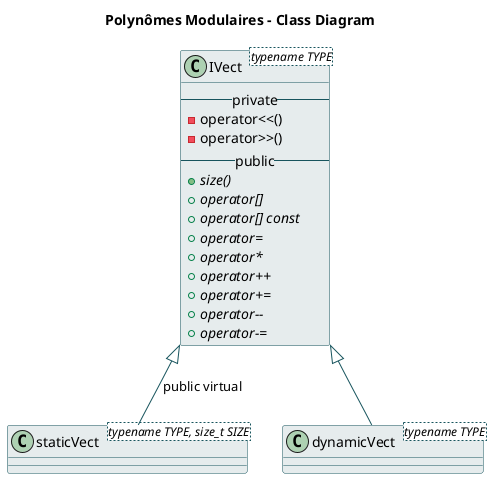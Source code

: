 @startuml

title Polynômes Modulaires - Class Diagram

skinparam class {
  BackgroundColor #E6ECED
  ArrowColor #17545D
  BorderColor #17545D
}

class IVect<typename TYPE> {
      -- private --
      -operator<<()
      -operator>>()
      -- public --
      +{abstract} size()
      +{abstract} operator[]
      +{abstract} operator[] const
      +{abstract} operator=
      +{abstract} operator*
      +{abstract} operator++
      +{abstract} operator+=
      +{abstract} operator--
      +{abstract} operator-=
}

class staticVect<typename TYPE, size_t SIZE> {

}

class dynamicVect<typename TYPE> {

}

IVect <|-down- staticVect: public virtual
IVect <|-down- dynamicVect


@enduml
